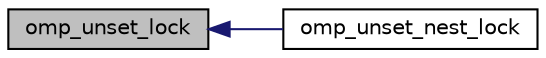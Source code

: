 digraph "omp_unset_lock"
{
  edge [fontname="Helvetica",fontsize="10",labelfontname="Helvetica",labelfontsize="10"];
  node [fontname="Helvetica",fontsize="10",shape=record];
  rankdir="LR";
  Node1 [label="omp_unset_lock",height=0.2,width=0.4,color="black", fillcolor="grey75", style="filled", fontcolor="black"];
  Node1 -> Node2 [dir="back",color="midnightblue",fontsize="10",style="solid",fontname="Helvetica"];
  Node2 [label="omp_unset_nest_lock",height=0.2,width=0.4,color="black", fillcolor="white", style="filled",URL="$tomp__lock_8c.html#abfebcf86479d62feee000a95f8838341",tooltip="Decrement the nesting count and unset if resulting count is 0. "];
}
